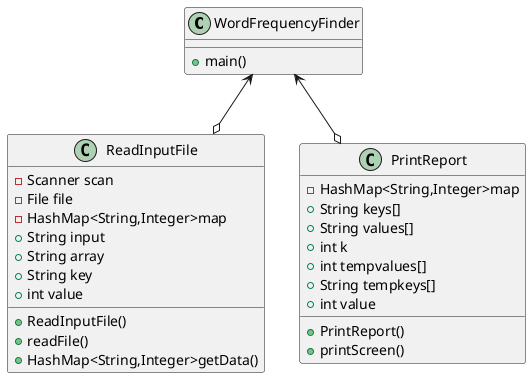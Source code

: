 @startuml
'https://plantuml.com/sequence-diagram
class WordFrequencyFinder {
+main()
}

WordFrequencyFinder <--o ReadInputFile

ReadInputFile : -Scanner scan
ReadInputFile : -File file
ReadInputFile : -HashMap<String,Integer>map
ReadInputFile : +String input
ReadInputFile : +String array
ReadInputFile : +String key
ReadInputFile : +int value
ReadInputFile : +ReadInputFile()
ReadInputFile : +readFile()
ReadInputFile : +HashMap<String,Integer>getData()

WordFrequencyFinder <--o PrintReport

PrintReport : -HashMap<String,Integer>map
PrintReport : +String keys[]
PrintReport : +String values[]
PrintReport : +int k
PrintReport : +int tempvalues[]
PrintReport : +String tempkeys[]
PrintReport : +int value
PrintReport : +PrintReport()
PrintReport : +printScreen()



@enduml